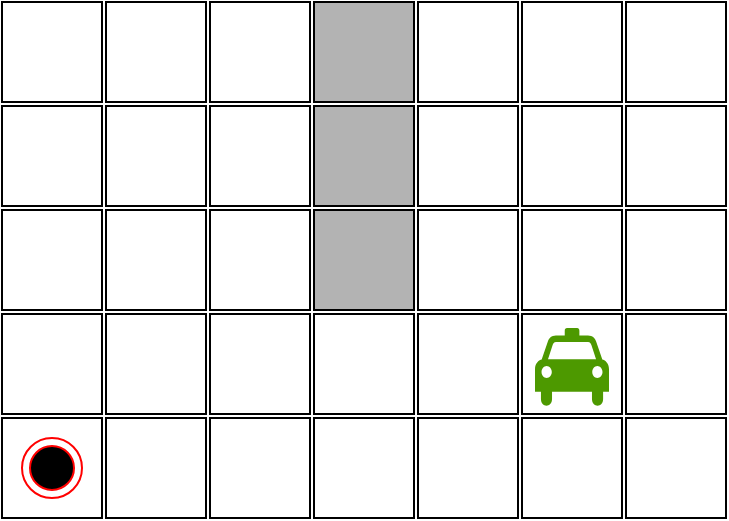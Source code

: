 <mxfile version="19.0.2" type="device"><diagram id="5tk9yPlkagx9gY3nu3-c" name="Page-1"><mxGraphModel dx="1422" dy="873" grid="1" gridSize="10" guides="1" tooltips="1" connect="1" arrows="1" fold="1" page="1" pageScale="1" pageWidth="850" pageHeight="1100" math="0" shadow="0"><root><mxCell id="0"/><mxCell id="1" parent="0"/><mxCell id="Sk7n_QC8et6RdtXv6bcb-1" value="" style="whiteSpace=wrap;html=1;aspect=fixed;" vertex="1" parent="1"><mxGeometry x="487" y="506" width="50" height="50" as="geometry"/></mxCell><mxCell id="Sk7n_QC8et6RdtXv6bcb-2" value="" style="whiteSpace=wrap;html=1;aspect=fixed;" vertex="1" parent="1"><mxGeometry x="227" y="350" width="50" height="50" as="geometry"/></mxCell><mxCell id="Sk7n_QC8et6RdtXv6bcb-3" value="" style="whiteSpace=wrap;html=1;aspect=fixed;" vertex="1" parent="1"><mxGeometry x="279" y="350" width="50" height="50" as="geometry"/></mxCell><mxCell id="Sk7n_QC8et6RdtXv6bcb-4" value="" style="whiteSpace=wrap;html=1;aspect=fixed;" vertex="1" parent="1"><mxGeometry x="331" y="350" width="50" height="50" as="geometry"/></mxCell><mxCell id="Sk7n_QC8et6RdtXv6bcb-5" value="" style="whiteSpace=wrap;html=1;aspect=fixed;fillColor=#B3B3B3;" vertex="1" parent="1"><mxGeometry x="383" y="350" width="50" height="50" as="geometry"/></mxCell><mxCell id="Sk7n_QC8et6RdtXv6bcb-6" value="" style="whiteSpace=wrap;html=1;aspect=fixed;" vertex="1" parent="1"><mxGeometry x="227" y="402" width="50" height="50" as="geometry"/></mxCell><mxCell id="Sk7n_QC8et6RdtXv6bcb-7" value="" style="whiteSpace=wrap;html=1;aspect=fixed;" vertex="1" parent="1"><mxGeometry x="279" y="402" width="50" height="50" as="geometry"/></mxCell><mxCell id="Sk7n_QC8et6RdtXv6bcb-8" value="" style="whiteSpace=wrap;html=1;aspect=fixed;" vertex="1" parent="1"><mxGeometry x="331" y="402" width="50" height="50" as="geometry"/></mxCell><mxCell id="Sk7n_QC8et6RdtXv6bcb-9" value="" style="whiteSpace=wrap;html=1;aspect=fixed;fillColor=#B3B3B3;" vertex="1" parent="1"><mxGeometry x="383" y="402" width="50" height="50" as="geometry"/></mxCell><mxCell id="Sk7n_QC8et6RdtXv6bcb-10" value="" style="whiteSpace=wrap;html=1;aspect=fixed;" vertex="1" parent="1"><mxGeometry x="227" y="454" width="50" height="50" as="geometry"/></mxCell><mxCell id="Sk7n_QC8et6RdtXv6bcb-11" value="" style="whiteSpace=wrap;html=1;aspect=fixed;" vertex="1" parent="1"><mxGeometry x="279" y="454" width="50" height="50" as="geometry"/></mxCell><mxCell id="Sk7n_QC8et6RdtXv6bcb-12" value="" style="whiteSpace=wrap;html=1;aspect=fixed;" vertex="1" parent="1"><mxGeometry x="331" y="454" width="50" height="50" as="geometry"/></mxCell><mxCell id="Sk7n_QC8et6RdtXv6bcb-13" value="" style="whiteSpace=wrap;html=1;aspect=fixed;fillColor=#B3B3B3;" vertex="1" parent="1"><mxGeometry x="383" y="454" width="50" height="50" as="geometry"/></mxCell><mxCell id="Sk7n_QC8et6RdtXv6bcb-14" value="" style="whiteSpace=wrap;html=1;aspect=fixed;" vertex="1" parent="1"><mxGeometry x="435" y="350" width="50" height="50" as="geometry"/></mxCell><mxCell id="Sk7n_QC8et6RdtXv6bcb-15" value="" style="shape=mxgraph.signs.transportation.taxi;html=1;pointerEvents=1;fillColor=#4D9900;strokeColor=none;verticalLabelPosition=bottom;verticalAlign=top;align=center;" vertex="1" parent="1"><mxGeometry x="493.5" y="513" width="37" height="40" as="geometry"/></mxCell><mxCell id="Sk7n_QC8et6RdtXv6bcb-16" value="" style="whiteSpace=wrap;html=1;aspect=fixed;" vertex="1" parent="1"><mxGeometry x="435" y="402" width="50" height="50" as="geometry"/></mxCell><mxCell id="Sk7n_QC8et6RdtXv6bcb-17" value="" style="whiteSpace=wrap;html=1;aspect=fixed;" vertex="1" parent="1"><mxGeometry x="435" y="454" width="50" height="50" as="geometry"/></mxCell><mxCell id="Sk7n_QC8et6RdtXv6bcb-18" value="" style="whiteSpace=wrap;html=1;aspect=fixed;" vertex="1" parent="1"><mxGeometry x="487" y="350" width="50" height="50" as="geometry"/></mxCell><mxCell id="Sk7n_QC8et6RdtXv6bcb-19" value="" style="whiteSpace=wrap;html=1;aspect=fixed;" vertex="1" parent="1"><mxGeometry x="487" y="402" width="50" height="50" as="geometry"/></mxCell><mxCell id="Sk7n_QC8et6RdtXv6bcb-20" value="" style="whiteSpace=wrap;html=1;aspect=fixed;" vertex="1" parent="1"><mxGeometry x="487" y="454" width="50" height="50" as="geometry"/></mxCell><mxCell id="Sk7n_QC8et6RdtXv6bcb-21" value="" style="whiteSpace=wrap;html=1;aspect=fixed;" vertex="1" parent="1"><mxGeometry x="539" y="350" width="50" height="50" as="geometry"/></mxCell><mxCell id="Sk7n_QC8et6RdtXv6bcb-22" value="" style="whiteSpace=wrap;html=1;aspect=fixed;" vertex="1" parent="1"><mxGeometry x="539" y="402" width="50" height="50" as="geometry"/></mxCell><mxCell id="Sk7n_QC8et6RdtXv6bcb-23" value="" style="whiteSpace=wrap;html=1;aspect=fixed;" vertex="1" parent="1"><mxGeometry x="539" y="454" width="50" height="50" as="geometry"/></mxCell><mxCell id="Sk7n_QC8et6RdtXv6bcb-24" value="" style="whiteSpace=wrap;html=1;aspect=fixed;" vertex="1" parent="1"><mxGeometry x="227" y="506" width="50" height="50" as="geometry"/></mxCell><mxCell id="Sk7n_QC8et6RdtXv6bcb-25" value="" style="whiteSpace=wrap;html=1;aspect=fixed;" vertex="1" parent="1"><mxGeometry x="279" y="506" width="50" height="50" as="geometry"/></mxCell><mxCell id="Sk7n_QC8et6RdtXv6bcb-26" value="" style="whiteSpace=wrap;html=1;aspect=fixed;" vertex="1" parent="1"><mxGeometry x="331" y="506" width="50" height="50" as="geometry"/></mxCell><mxCell id="Sk7n_QC8et6RdtXv6bcb-27" value="" style="whiteSpace=wrap;html=1;aspect=fixed;fillColor=#FFFFFF;" vertex="1" parent="1"><mxGeometry x="383" y="506" width="50" height="50" as="geometry"/></mxCell><mxCell id="Sk7n_QC8et6RdtXv6bcb-28" value="" style="whiteSpace=wrap;html=1;aspect=fixed;" vertex="1" parent="1"><mxGeometry x="435" y="506" width="50" height="50" as="geometry"/></mxCell><mxCell id="Sk7n_QC8et6RdtXv6bcb-29" value="" style="whiteSpace=wrap;html=1;aspect=fixed;" vertex="1" parent="1"><mxGeometry x="539" y="506" width="50" height="50" as="geometry"/></mxCell><mxCell id="Sk7n_QC8et6RdtXv6bcb-30" value="" style="whiteSpace=wrap;html=1;aspect=fixed;" vertex="1" parent="1"><mxGeometry x="227" y="558" width="50" height="50" as="geometry"/></mxCell><mxCell id="Sk7n_QC8et6RdtXv6bcb-31" value="" style="whiteSpace=wrap;html=1;aspect=fixed;" vertex="1" parent="1"><mxGeometry x="279" y="558" width="50" height="50" as="geometry"/></mxCell><mxCell id="Sk7n_QC8et6RdtXv6bcb-32" value="" style="whiteSpace=wrap;html=1;aspect=fixed;" vertex="1" parent="1"><mxGeometry x="331" y="558" width="50" height="50" as="geometry"/></mxCell><mxCell id="Sk7n_QC8et6RdtXv6bcb-33" value="" style="whiteSpace=wrap;html=1;aspect=fixed;fillColor=#FFFFFF;" vertex="1" parent="1"><mxGeometry x="383" y="558" width="50" height="50" as="geometry"/></mxCell><mxCell id="Sk7n_QC8et6RdtXv6bcb-34" value="" style="whiteSpace=wrap;html=1;aspect=fixed;" vertex="1" parent="1"><mxGeometry x="435" y="558" width="50" height="50" as="geometry"/></mxCell><mxCell id="Sk7n_QC8et6RdtXv6bcb-35" value="" style="whiteSpace=wrap;html=1;aspect=fixed;" vertex="1" parent="1"><mxGeometry x="487" y="558" width="50" height="50" as="geometry"/></mxCell><mxCell id="Sk7n_QC8et6RdtXv6bcb-36" value="" style="whiteSpace=wrap;html=1;aspect=fixed;" vertex="1" parent="1"><mxGeometry x="539" y="558" width="50" height="50" as="geometry"/></mxCell><mxCell id="Sk7n_QC8et6RdtXv6bcb-37" value="" style="ellipse;html=1;shape=endState;fillColor=#000000;strokeColor=#ff0000;" vertex="1" parent="1"><mxGeometry x="237" y="568" width="30" height="30" as="geometry"/></mxCell></root></mxGraphModel></diagram></mxfile>